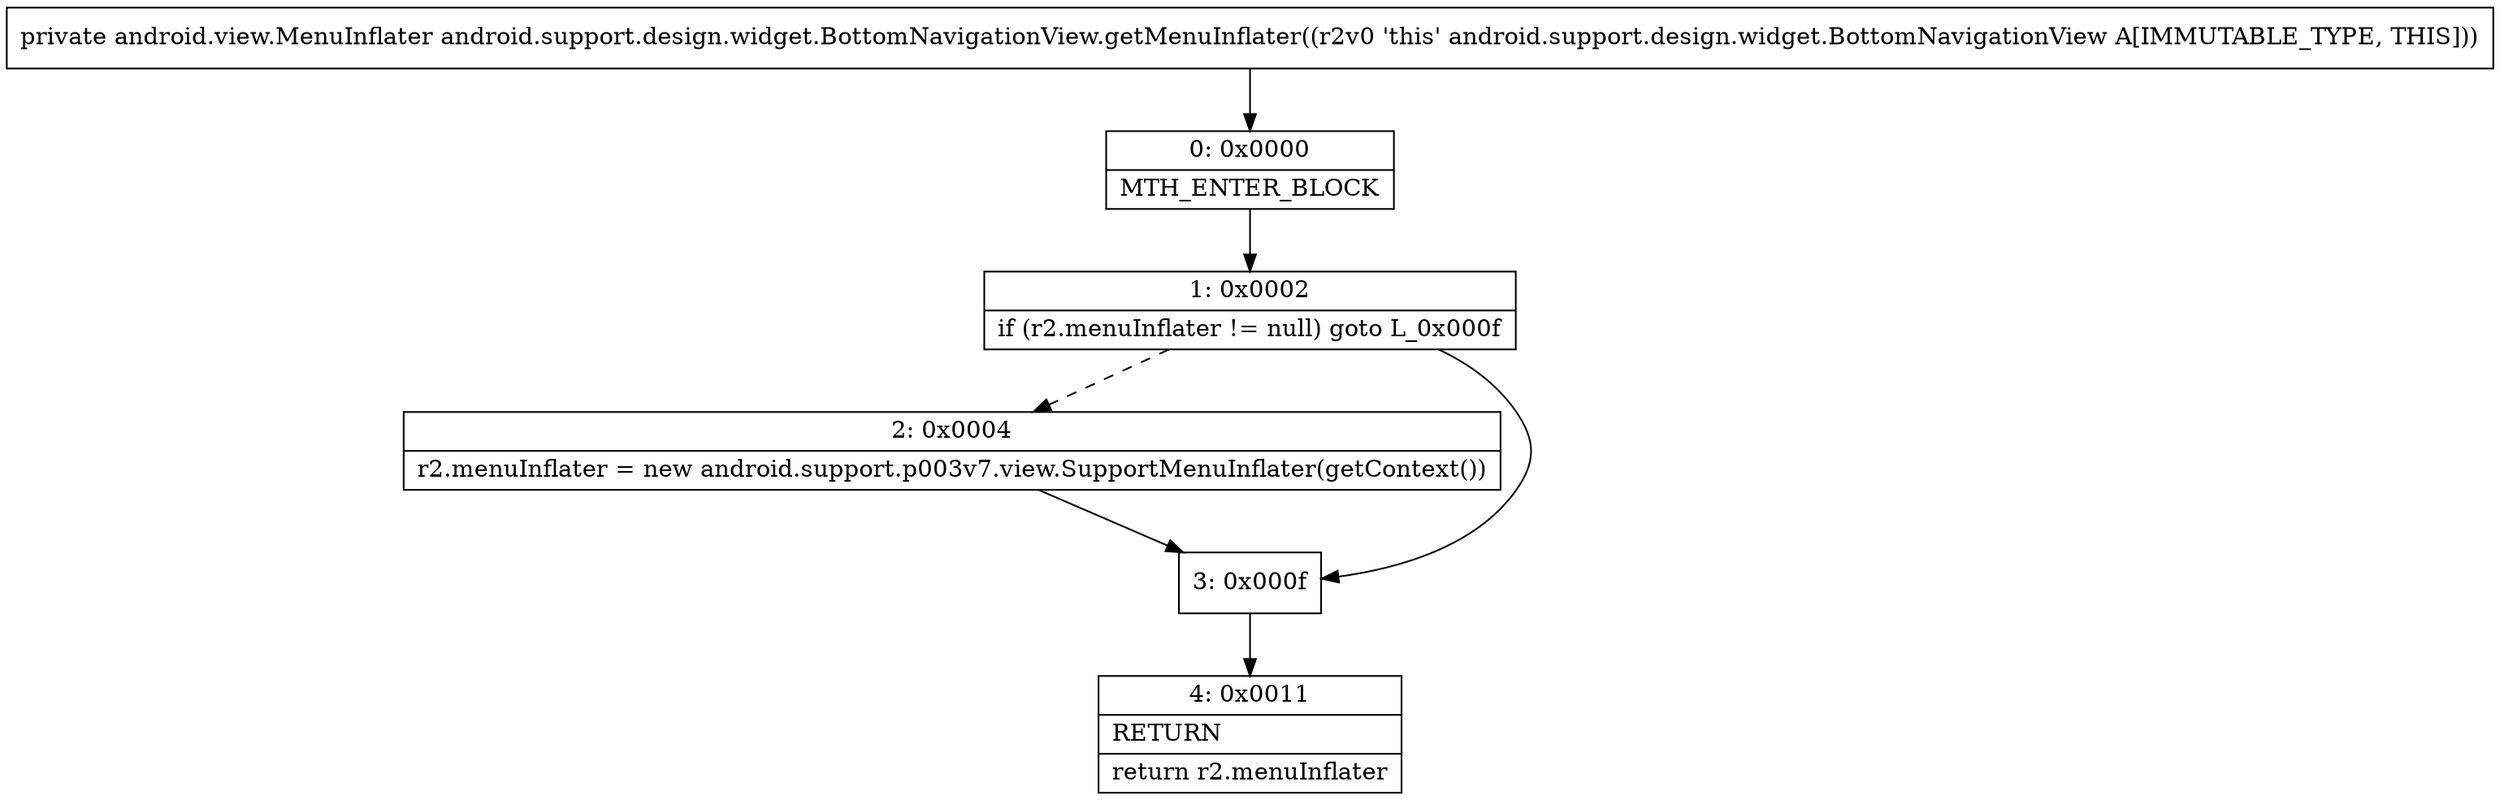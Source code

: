 digraph "CFG forandroid.support.design.widget.BottomNavigationView.getMenuInflater()Landroid\/view\/MenuInflater;" {
Node_0 [shape=record,label="{0\:\ 0x0000|MTH_ENTER_BLOCK\l}"];
Node_1 [shape=record,label="{1\:\ 0x0002|if (r2.menuInflater != null) goto L_0x000f\l}"];
Node_2 [shape=record,label="{2\:\ 0x0004|r2.menuInflater = new android.support.p003v7.view.SupportMenuInflater(getContext())\l}"];
Node_3 [shape=record,label="{3\:\ 0x000f}"];
Node_4 [shape=record,label="{4\:\ 0x0011|RETURN\l|return r2.menuInflater\l}"];
MethodNode[shape=record,label="{private android.view.MenuInflater android.support.design.widget.BottomNavigationView.getMenuInflater((r2v0 'this' android.support.design.widget.BottomNavigationView A[IMMUTABLE_TYPE, THIS])) }"];
MethodNode -> Node_0;
Node_0 -> Node_1;
Node_1 -> Node_2[style=dashed];
Node_1 -> Node_3;
Node_2 -> Node_3;
Node_3 -> Node_4;
}

